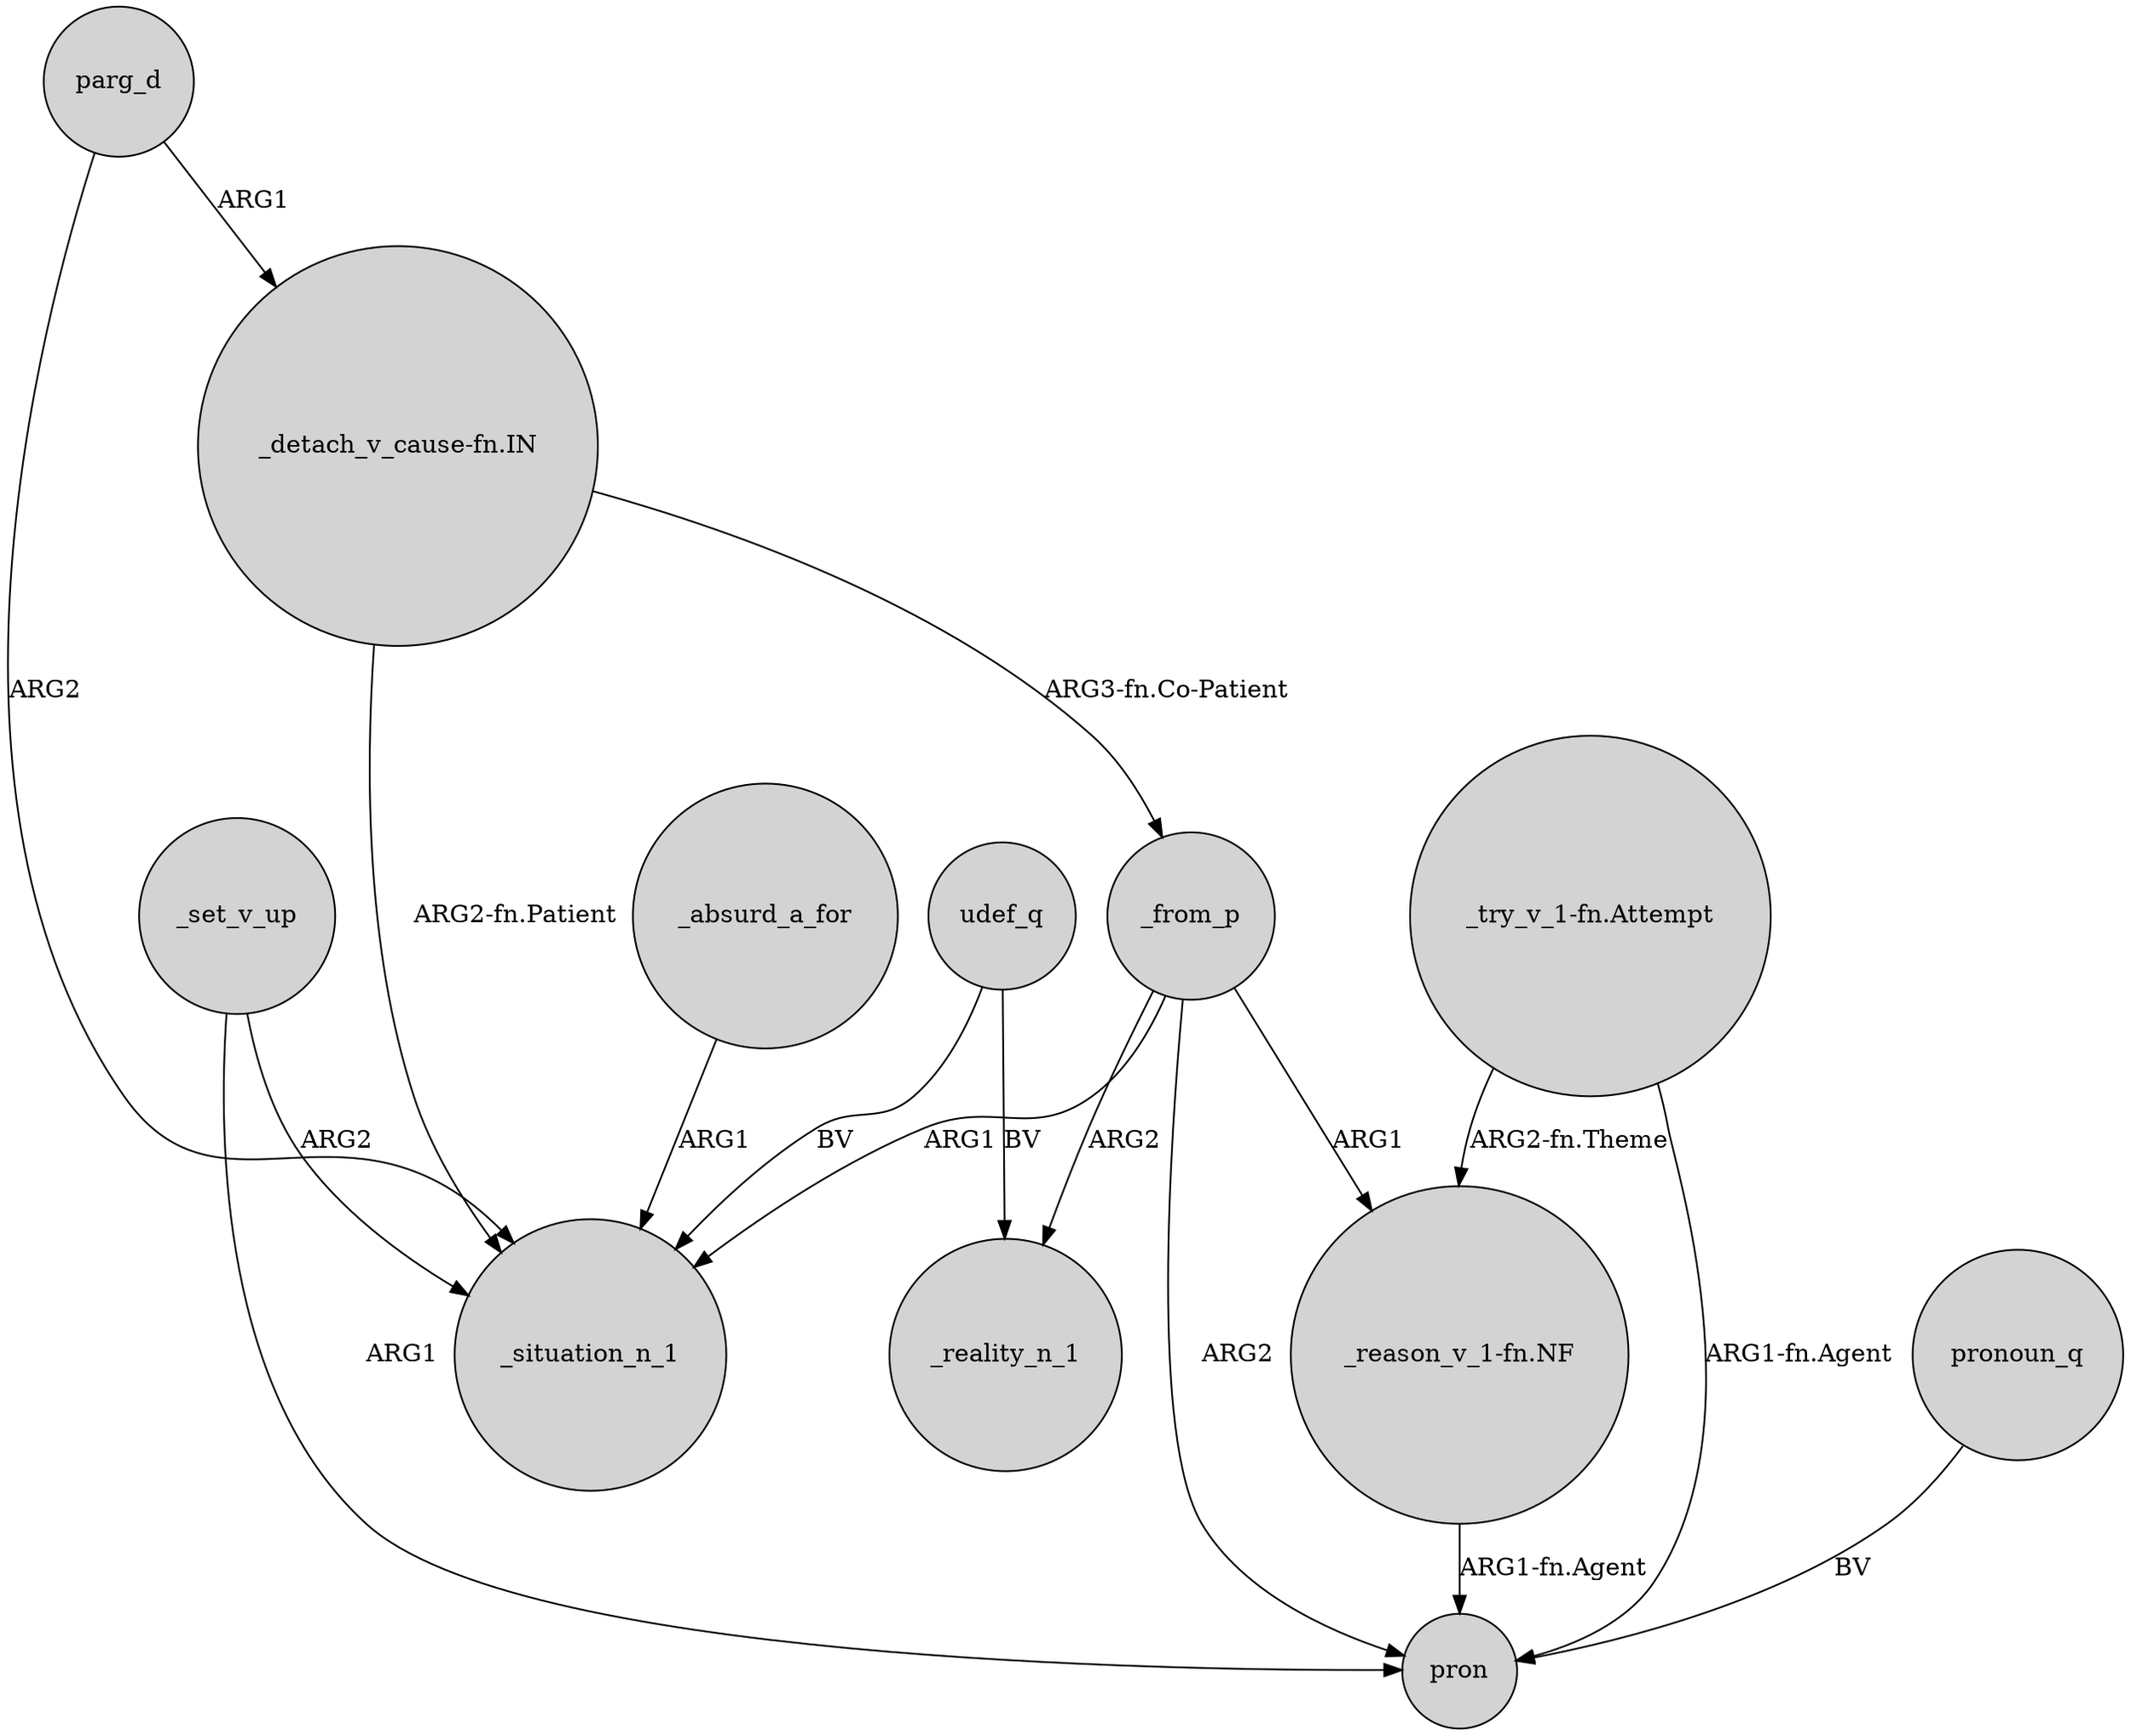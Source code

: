 digraph {
	node [shape=circle style=filled]
	_from_p -> _reality_n_1 [label=ARG2]
	"_try_v_1-fn.Attempt" -> pron [label="ARG1-fn.Agent"]
	_set_v_up -> pron [label=ARG1]
	_from_p -> "_reason_v_1-fn.NF" [label=ARG1]
	"_detach_v_cause-fn.IN" -> _from_p [label="ARG3-fn.Co-Patient"]
	_absurd_a_for -> _situation_n_1 [label=ARG1]
	_from_p -> _situation_n_1 [label=ARG1]
	udef_q -> _reality_n_1 [label=BV]
	_from_p -> pron [label=ARG2]
	"_detach_v_cause-fn.IN" -> _situation_n_1 [label="ARG2-fn.Patient"]
	"_try_v_1-fn.Attempt" -> "_reason_v_1-fn.NF" [label="ARG2-fn.Theme"]
	udef_q -> _situation_n_1 [label=BV]
	_set_v_up -> _situation_n_1 [label=ARG2]
	parg_d -> "_detach_v_cause-fn.IN" [label=ARG1]
	parg_d -> _situation_n_1 [label=ARG2]
	"_reason_v_1-fn.NF" -> pron [label="ARG1-fn.Agent"]
	pronoun_q -> pron [label=BV]
}
